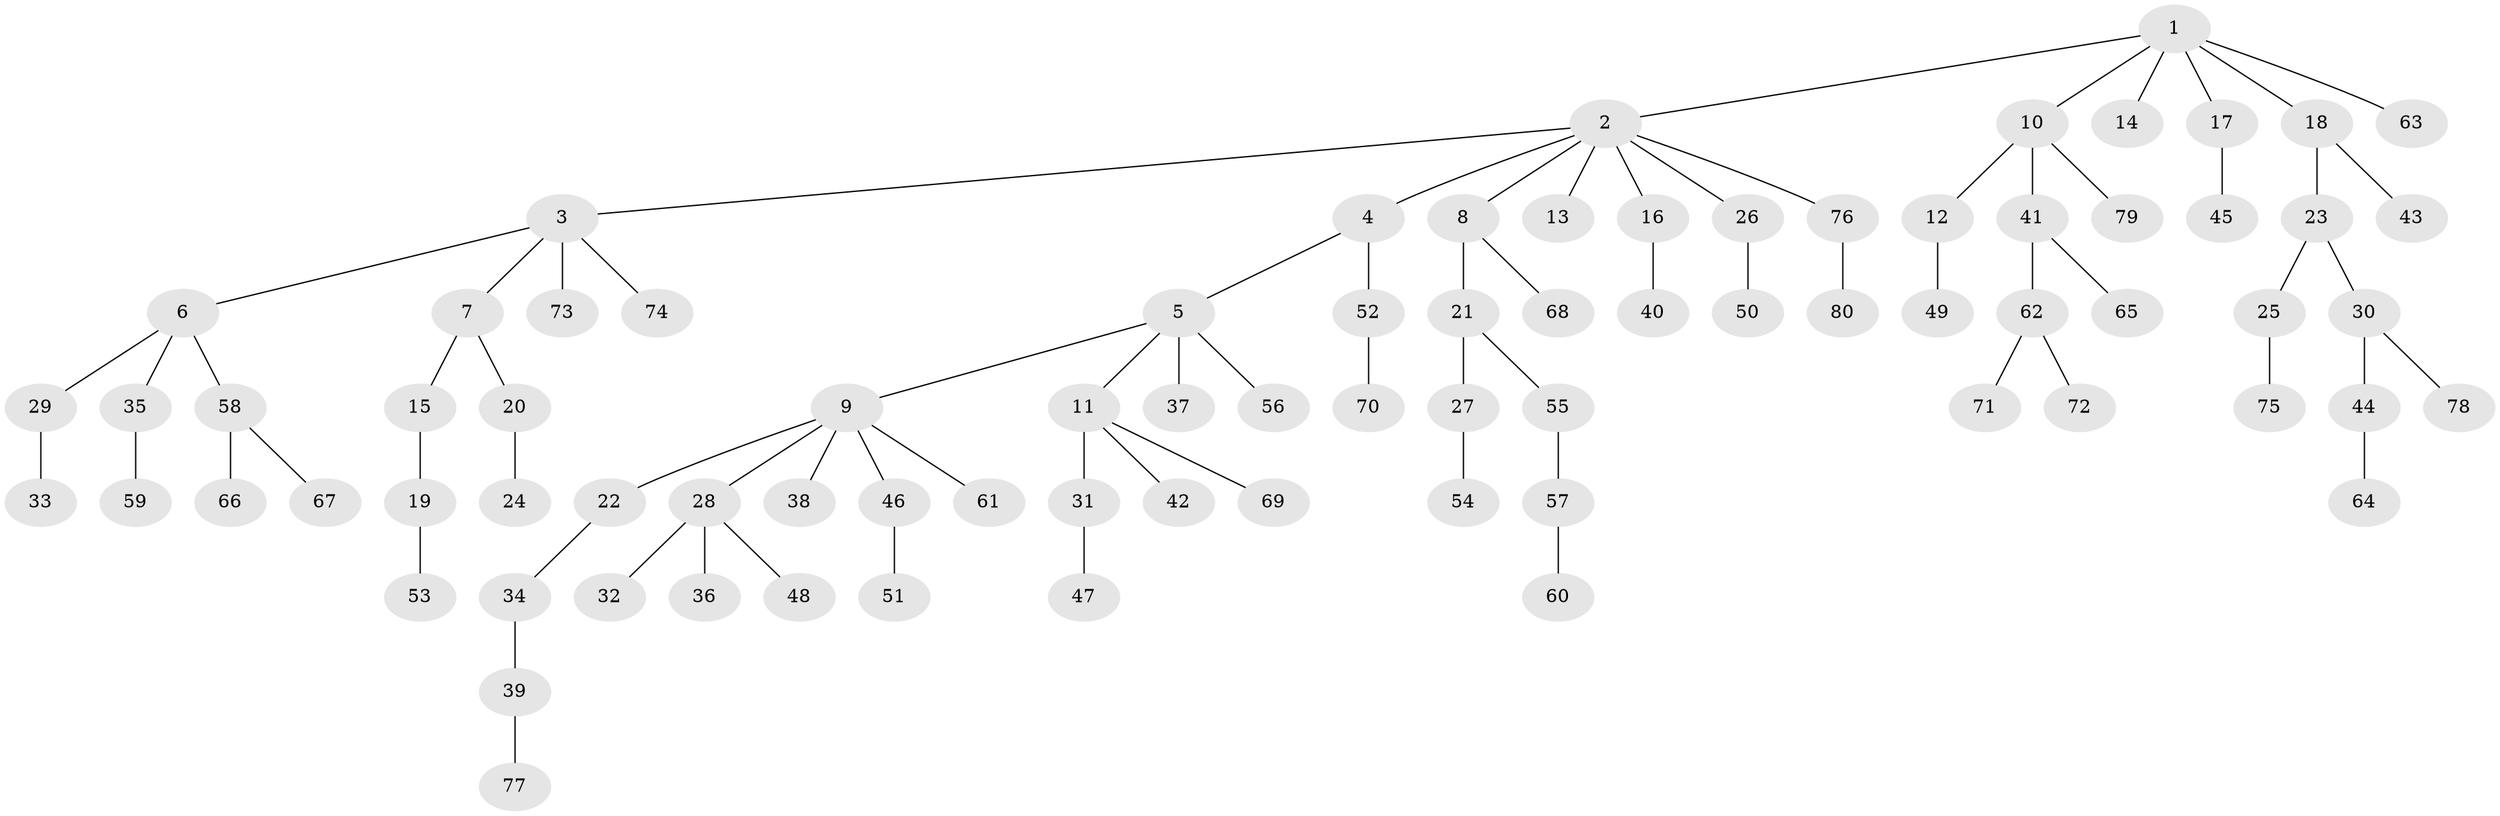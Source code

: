 // Generated by graph-tools (version 1.1) at 2025/15/03/09/25 04:15:27]
// undirected, 80 vertices, 79 edges
graph export_dot {
graph [start="1"]
  node [color=gray90,style=filled];
  1;
  2;
  3;
  4;
  5;
  6;
  7;
  8;
  9;
  10;
  11;
  12;
  13;
  14;
  15;
  16;
  17;
  18;
  19;
  20;
  21;
  22;
  23;
  24;
  25;
  26;
  27;
  28;
  29;
  30;
  31;
  32;
  33;
  34;
  35;
  36;
  37;
  38;
  39;
  40;
  41;
  42;
  43;
  44;
  45;
  46;
  47;
  48;
  49;
  50;
  51;
  52;
  53;
  54;
  55;
  56;
  57;
  58;
  59;
  60;
  61;
  62;
  63;
  64;
  65;
  66;
  67;
  68;
  69;
  70;
  71;
  72;
  73;
  74;
  75;
  76;
  77;
  78;
  79;
  80;
  1 -- 2;
  1 -- 10;
  1 -- 14;
  1 -- 17;
  1 -- 18;
  1 -- 63;
  2 -- 3;
  2 -- 4;
  2 -- 8;
  2 -- 13;
  2 -- 16;
  2 -- 26;
  2 -- 76;
  3 -- 6;
  3 -- 7;
  3 -- 73;
  3 -- 74;
  4 -- 5;
  4 -- 52;
  5 -- 9;
  5 -- 11;
  5 -- 37;
  5 -- 56;
  6 -- 29;
  6 -- 35;
  6 -- 58;
  7 -- 15;
  7 -- 20;
  8 -- 21;
  8 -- 68;
  9 -- 22;
  9 -- 28;
  9 -- 38;
  9 -- 46;
  9 -- 61;
  10 -- 12;
  10 -- 41;
  10 -- 79;
  11 -- 31;
  11 -- 42;
  11 -- 69;
  12 -- 49;
  15 -- 19;
  16 -- 40;
  17 -- 45;
  18 -- 23;
  18 -- 43;
  19 -- 53;
  20 -- 24;
  21 -- 27;
  21 -- 55;
  22 -- 34;
  23 -- 25;
  23 -- 30;
  25 -- 75;
  26 -- 50;
  27 -- 54;
  28 -- 32;
  28 -- 36;
  28 -- 48;
  29 -- 33;
  30 -- 44;
  30 -- 78;
  31 -- 47;
  34 -- 39;
  35 -- 59;
  39 -- 77;
  41 -- 62;
  41 -- 65;
  44 -- 64;
  46 -- 51;
  52 -- 70;
  55 -- 57;
  57 -- 60;
  58 -- 66;
  58 -- 67;
  62 -- 71;
  62 -- 72;
  76 -- 80;
}
